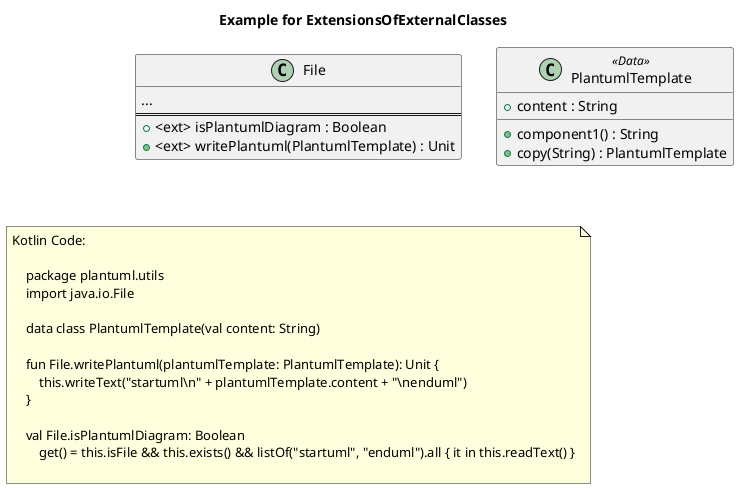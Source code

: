 @startuml
title Example for ExtensionsOfExternalClasses
'This file is generated by the GenerateExamplesForDoc test.

    'java.io.File
    class "File" as java_io_File {
        ...
==
		+ <ext> isPlantumlDiagram : Boolean
		+ <ext> writePlantuml(PlantumlTemplate) : Unit
    }


    'plantuml.utils.PlantumlTemplate
    class "PlantumlTemplate" as plantuml_utils_PlantumlTemplate <<Data>>{
        + content : String
		+ component1() : String
		+ copy(String) : PlantumlTemplate
    }


'Inheritance relations

'Property relations

'Function relations

note as note_of_code
Kotlin Code:

    package plantuml.utils
    import java.io.File
    
    data class PlantumlTemplate(val content: String)
    
    fun File.writePlantuml(plantumlTemplate: PlantumlTemplate): Unit {
        this.writeText("startuml\n" + plantumlTemplate.content + "\nenduml")
    }
    
    val File.isPlantumlDiagram: Boolean
        get() = this.isFile && this.exists() && listOf("startuml", "enduml").all { it in this.readText() }
    
end note

@enduml
